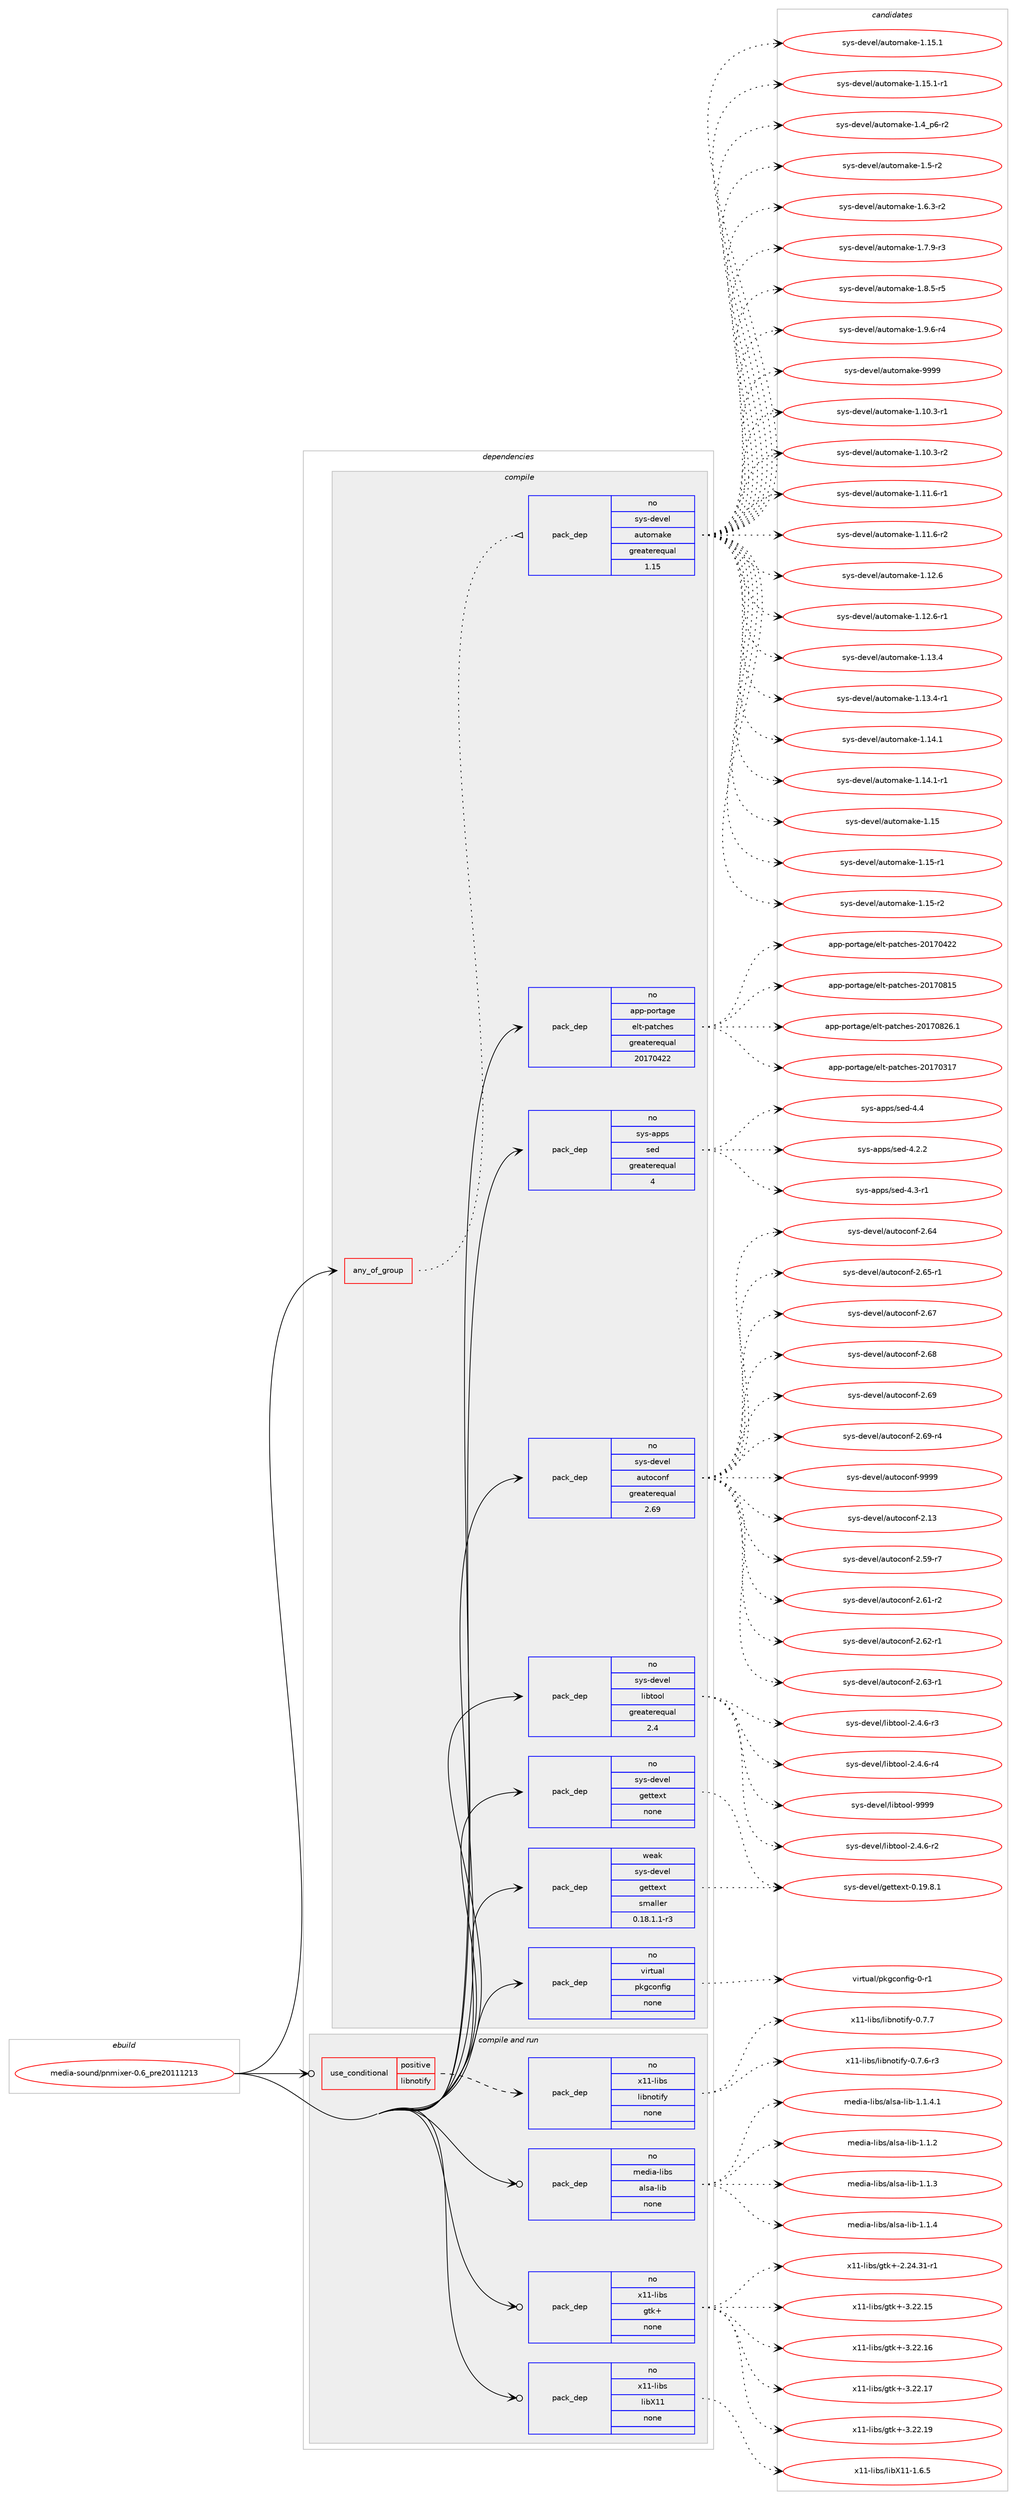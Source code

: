 digraph prolog {

# *************
# Graph options
# *************

newrank=true;
concentrate=true;
compound=true;
graph [rankdir=LR,fontname=Helvetica,fontsize=10,ranksep=1.5];#, ranksep=2.5, nodesep=0.2];
edge  [arrowhead=vee];
node  [fontname=Helvetica,fontsize=10];

# **********
# The ebuild
# **********

subgraph cluster_leftcol {
color=gray;
rank=same;
label=<<i>ebuild</i>>;
id [label="media-sound/pnmixer-0.6_pre20111213", color=red, width=4, href="../media-sound/pnmixer-0.6_pre20111213.svg"];
}

# ****************
# The dependencies
# ****************

subgraph cluster_midcol {
color=gray;
label=<<i>dependencies</i>>;
subgraph cluster_compile {
fillcolor="#eeeeee";
style=filled;
label=<<i>compile</i>>;
subgraph any6063 {
dependency384950 [label=<<TABLE BORDER="0" CELLBORDER="1" CELLSPACING="0" CELLPADDING="4"><TR><TD CELLPADDING="10">any_of_group</TD></TR></TABLE>>, shape=none, color=red];subgraph pack284311 {
dependency384951 [label=<<TABLE BORDER="0" CELLBORDER="1" CELLSPACING="0" CELLPADDING="4" WIDTH="220"><TR><TD ROWSPAN="6" CELLPADDING="30">pack_dep</TD></TR><TR><TD WIDTH="110">no</TD></TR><TR><TD>sys-devel</TD></TR><TR><TD>automake</TD></TR><TR><TD>greaterequal</TD></TR><TR><TD>1.15</TD></TR></TABLE>>, shape=none, color=blue];
}
dependency384950:e -> dependency384951:w [weight=20,style="dotted",arrowhead="oinv"];
}
id:e -> dependency384950:w [weight=20,style="solid",arrowhead="vee"];
subgraph pack284312 {
dependency384952 [label=<<TABLE BORDER="0" CELLBORDER="1" CELLSPACING="0" CELLPADDING="4" WIDTH="220"><TR><TD ROWSPAN="6" CELLPADDING="30">pack_dep</TD></TR><TR><TD WIDTH="110">no</TD></TR><TR><TD>app-portage</TD></TR><TR><TD>elt-patches</TD></TR><TR><TD>greaterequal</TD></TR><TR><TD>20170422</TD></TR></TABLE>>, shape=none, color=blue];
}
id:e -> dependency384952:w [weight=20,style="solid",arrowhead="vee"];
subgraph pack284313 {
dependency384953 [label=<<TABLE BORDER="0" CELLBORDER="1" CELLSPACING="0" CELLPADDING="4" WIDTH="220"><TR><TD ROWSPAN="6" CELLPADDING="30">pack_dep</TD></TR><TR><TD WIDTH="110">no</TD></TR><TR><TD>sys-apps</TD></TR><TR><TD>sed</TD></TR><TR><TD>greaterequal</TD></TR><TR><TD>4</TD></TR></TABLE>>, shape=none, color=blue];
}
id:e -> dependency384953:w [weight=20,style="solid",arrowhead="vee"];
subgraph pack284314 {
dependency384954 [label=<<TABLE BORDER="0" CELLBORDER="1" CELLSPACING="0" CELLPADDING="4" WIDTH="220"><TR><TD ROWSPAN="6" CELLPADDING="30">pack_dep</TD></TR><TR><TD WIDTH="110">no</TD></TR><TR><TD>sys-devel</TD></TR><TR><TD>autoconf</TD></TR><TR><TD>greaterequal</TD></TR><TR><TD>2.69</TD></TR></TABLE>>, shape=none, color=blue];
}
id:e -> dependency384954:w [weight=20,style="solid",arrowhead="vee"];
subgraph pack284315 {
dependency384955 [label=<<TABLE BORDER="0" CELLBORDER="1" CELLSPACING="0" CELLPADDING="4" WIDTH="220"><TR><TD ROWSPAN="6" CELLPADDING="30">pack_dep</TD></TR><TR><TD WIDTH="110">no</TD></TR><TR><TD>sys-devel</TD></TR><TR><TD>gettext</TD></TR><TR><TD>none</TD></TR><TR><TD></TD></TR></TABLE>>, shape=none, color=blue];
}
id:e -> dependency384955:w [weight=20,style="solid",arrowhead="vee"];
subgraph pack284316 {
dependency384956 [label=<<TABLE BORDER="0" CELLBORDER="1" CELLSPACING="0" CELLPADDING="4" WIDTH="220"><TR><TD ROWSPAN="6" CELLPADDING="30">pack_dep</TD></TR><TR><TD WIDTH="110">no</TD></TR><TR><TD>sys-devel</TD></TR><TR><TD>libtool</TD></TR><TR><TD>greaterequal</TD></TR><TR><TD>2.4</TD></TR></TABLE>>, shape=none, color=blue];
}
id:e -> dependency384956:w [weight=20,style="solid",arrowhead="vee"];
subgraph pack284317 {
dependency384957 [label=<<TABLE BORDER="0" CELLBORDER="1" CELLSPACING="0" CELLPADDING="4" WIDTH="220"><TR><TD ROWSPAN="6" CELLPADDING="30">pack_dep</TD></TR><TR><TD WIDTH="110">no</TD></TR><TR><TD>virtual</TD></TR><TR><TD>pkgconfig</TD></TR><TR><TD>none</TD></TR><TR><TD></TD></TR></TABLE>>, shape=none, color=blue];
}
id:e -> dependency384957:w [weight=20,style="solid",arrowhead="vee"];
subgraph pack284318 {
dependency384958 [label=<<TABLE BORDER="0" CELLBORDER="1" CELLSPACING="0" CELLPADDING="4" WIDTH="220"><TR><TD ROWSPAN="6" CELLPADDING="30">pack_dep</TD></TR><TR><TD WIDTH="110">weak</TD></TR><TR><TD>sys-devel</TD></TR><TR><TD>gettext</TD></TR><TR><TD>smaller</TD></TR><TR><TD>0.18.1.1-r3</TD></TR></TABLE>>, shape=none, color=blue];
}
id:e -> dependency384958:w [weight=20,style="solid",arrowhead="vee"];
}
subgraph cluster_compileandrun {
fillcolor="#eeeeee";
style=filled;
label=<<i>compile and run</i>>;
subgraph cond94413 {
dependency384959 [label=<<TABLE BORDER="0" CELLBORDER="1" CELLSPACING="0" CELLPADDING="4"><TR><TD ROWSPAN="3" CELLPADDING="10">use_conditional</TD></TR><TR><TD>positive</TD></TR><TR><TD>libnotify</TD></TR></TABLE>>, shape=none, color=red];
subgraph pack284319 {
dependency384960 [label=<<TABLE BORDER="0" CELLBORDER="1" CELLSPACING="0" CELLPADDING="4" WIDTH="220"><TR><TD ROWSPAN="6" CELLPADDING="30">pack_dep</TD></TR><TR><TD WIDTH="110">no</TD></TR><TR><TD>x11-libs</TD></TR><TR><TD>libnotify</TD></TR><TR><TD>none</TD></TR><TR><TD></TD></TR></TABLE>>, shape=none, color=blue];
}
dependency384959:e -> dependency384960:w [weight=20,style="dashed",arrowhead="vee"];
}
id:e -> dependency384959:w [weight=20,style="solid",arrowhead="odotvee"];
subgraph pack284320 {
dependency384961 [label=<<TABLE BORDER="0" CELLBORDER="1" CELLSPACING="0" CELLPADDING="4" WIDTH="220"><TR><TD ROWSPAN="6" CELLPADDING="30">pack_dep</TD></TR><TR><TD WIDTH="110">no</TD></TR><TR><TD>media-libs</TD></TR><TR><TD>alsa-lib</TD></TR><TR><TD>none</TD></TR><TR><TD></TD></TR></TABLE>>, shape=none, color=blue];
}
id:e -> dependency384961:w [weight=20,style="solid",arrowhead="odotvee"];
subgraph pack284321 {
dependency384962 [label=<<TABLE BORDER="0" CELLBORDER="1" CELLSPACING="0" CELLPADDING="4" WIDTH="220"><TR><TD ROWSPAN="6" CELLPADDING="30">pack_dep</TD></TR><TR><TD WIDTH="110">no</TD></TR><TR><TD>x11-libs</TD></TR><TR><TD>gtk+</TD></TR><TR><TD>none</TD></TR><TR><TD></TD></TR></TABLE>>, shape=none, color=blue];
}
id:e -> dependency384962:w [weight=20,style="solid",arrowhead="odotvee"];
subgraph pack284322 {
dependency384963 [label=<<TABLE BORDER="0" CELLBORDER="1" CELLSPACING="0" CELLPADDING="4" WIDTH="220"><TR><TD ROWSPAN="6" CELLPADDING="30">pack_dep</TD></TR><TR><TD WIDTH="110">no</TD></TR><TR><TD>x11-libs</TD></TR><TR><TD>libX11</TD></TR><TR><TD>none</TD></TR><TR><TD></TD></TR></TABLE>>, shape=none, color=blue];
}
id:e -> dependency384963:w [weight=20,style="solid",arrowhead="odotvee"];
}
subgraph cluster_run {
fillcolor="#eeeeee";
style=filled;
label=<<i>run</i>>;
}
}

# **************
# The candidates
# **************

subgraph cluster_choices {
rank=same;
color=gray;
label=<<i>candidates</i>>;

subgraph choice284311 {
color=black;
nodesep=1;
choice11512111545100101118101108479711711611110997107101454946494846514511449 [label="sys-devel/automake-1.10.3-r1", color=red, width=4,href="../sys-devel/automake-1.10.3-r1.svg"];
choice11512111545100101118101108479711711611110997107101454946494846514511450 [label="sys-devel/automake-1.10.3-r2", color=red, width=4,href="../sys-devel/automake-1.10.3-r2.svg"];
choice11512111545100101118101108479711711611110997107101454946494946544511449 [label="sys-devel/automake-1.11.6-r1", color=red, width=4,href="../sys-devel/automake-1.11.6-r1.svg"];
choice11512111545100101118101108479711711611110997107101454946494946544511450 [label="sys-devel/automake-1.11.6-r2", color=red, width=4,href="../sys-devel/automake-1.11.6-r2.svg"];
choice1151211154510010111810110847971171161111099710710145494649504654 [label="sys-devel/automake-1.12.6", color=red, width=4,href="../sys-devel/automake-1.12.6.svg"];
choice11512111545100101118101108479711711611110997107101454946495046544511449 [label="sys-devel/automake-1.12.6-r1", color=red, width=4,href="../sys-devel/automake-1.12.6-r1.svg"];
choice1151211154510010111810110847971171161111099710710145494649514652 [label="sys-devel/automake-1.13.4", color=red, width=4,href="../sys-devel/automake-1.13.4.svg"];
choice11512111545100101118101108479711711611110997107101454946495146524511449 [label="sys-devel/automake-1.13.4-r1", color=red, width=4,href="../sys-devel/automake-1.13.4-r1.svg"];
choice1151211154510010111810110847971171161111099710710145494649524649 [label="sys-devel/automake-1.14.1", color=red, width=4,href="../sys-devel/automake-1.14.1.svg"];
choice11512111545100101118101108479711711611110997107101454946495246494511449 [label="sys-devel/automake-1.14.1-r1", color=red, width=4,href="../sys-devel/automake-1.14.1-r1.svg"];
choice115121115451001011181011084797117116111109971071014549464953 [label="sys-devel/automake-1.15", color=red, width=4,href="../sys-devel/automake-1.15.svg"];
choice1151211154510010111810110847971171161111099710710145494649534511449 [label="sys-devel/automake-1.15-r1", color=red, width=4,href="../sys-devel/automake-1.15-r1.svg"];
choice1151211154510010111810110847971171161111099710710145494649534511450 [label="sys-devel/automake-1.15-r2", color=red, width=4,href="../sys-devel/automake-1.15-r2.svg"];
choice1151211154510010111810110847971171161111099710710145494649534649 [label="sys-devel/automake-1.15.1", color=red, width=4,href="../sys-devel/automake-1.15.1.svg"];
choice11512111545100101118101108479711711611110997107101454946495346494511449 [label="sys-devel/automake-1.15.1-r1", color=red, width=4,href="../sys-devel/automake-1.15.1-r1.svg"];
choice115121115451001011181011084797117116111109971071014549465295112544511450 [label="sys-devel/automake-1.4_p6-r2", color=red, width=4,href="../sys-devel/automake-1.4_p6-r2.svg"];
choice11512111545100101118101108479711711611110997107101454946534511450 [label="sys-devel/automake-1.5-r2", color=red, width=4,href="../sys-devel/automake-1.5-r2.svg"];
choice115121115451001011181011084797117116111109971071014549465446514511450 [label="sys-devel/automake-1.6.3-r2", color=red, width=4,href="../sys-devel/automake-1.6.3-r2.svg"];
choice115121115451001011181011084797117116111109971071014549465546574511451 [label="sys-devel/automake-1.7.9-r3", color=red, width=4,href="../sys-devel/automake-1.7.9-r3.svg"];
choice115121115451001011181011084797117116111109971071014549465646534511453 [label="sys-devel/automake-1.8.5-r5", color=red, width=4,href="../sys-devel/automake-1.8.5-r5.svg"];
choice115121115451001011181011084797117116111109971071014549465746544511452 [label="sys-devel/automake-1.9.6-r4", color=red, width=4,href="../sys-devel/automake-1.9.6-r4.svg"];
choice115121115451001011181011084797117116111109971071014557575757 [label="sys-devel/automake-9999", color=red, width=4,href="../sys-devel/automake-9999.svg"];
dependency384951:e -> choice11512111545100101118101108479711711611110997107101454946494846514511449:w [style=dotted,weight="100"];
dependency384951:e -> choice11512111545100101118101108479711711611110997107101454946494846514511450:w [style=dotted,weight="100"];
dependency384951:e -> choice11512111545100101118101108479711711611110997107101454946494946544511449:w [style=dotted,weight="100"];
dependency384951:e -> choice11512111545100101118101108479711711611110997107101454946494946544511450:w [style=dotted,weight="100"];
dependency384951:e -> choice1151211154510010111810110847971171161111099710710145494649504654:w [style=dotted,weight="100"];
dependency384951:e -> choice11512111545100101118101108479711711611110997107101454946495046544511449:w [style=dotted,weight="100"];
dependency384951:e -> choice1151211154510010111810110847971171161111099710710145494649514652:w [style=dotted,weight="100"];
dependency384951:e -> choice11512111545100101118101108479711711611110997107101454946495146524511449:w [style=dotted,weight="100"];
dependency384951:e -> choice1151211154510010111810110847971171161111099710710145494649524649:w [style=dotted,weight="100"];
dependency384951:e -> choice11512111545100101118101108479711711611110997107101454946495246494511449:w [style=dotted,weight="100"];
dependency384951:e -> choice115121115451001011181011084797117116111109971071014549464953:w [style=dotted,weight="100"];
dependency384951:e -> choice1151211154510010111810110847971171161111099710710145494649534511449:w [style=dotted,weight="100"];
dependency384951:e -> choice1151211154510010111810110847971171161111099710710145494649534511450:w [style=dotted,weight="100"];
dependency384951:e -> choice1151211154510010111810110847971171161111099710710145494649534649:w [style=dotted,weight="100"];
dependency384951:e -> choice11512111545100101118101108479711711611110997107101454946495346494511449:w [style=dotted,weight="100"];
dependency384951:e -> choice115121115451001011181011084797117116111109971071014549465295112544511450:w [style=dotted,weight="100"];
dependency384951:e -> choice11512111545100101118101108479711711611110997107101454946534511450:w [style=dotted,weight="100"];
dependency384951:e -> choice115121115451001011181011084797117116111109971071014549465446514511450:w [style=dotted,weight="100"];
dependency384951:e -> choice115121115451001011181011084797117116111109971071014549465546574511451:w [style=dotted,weight="100"];
dependency384951:e -> choice115121115451001011181011084797117116111109971071014549465646534511453:w [style=dotted,weight="100"];
dependency384951:e -> choice115121115451001011181011084797117116111109971071014549465746544511452:w [style=dotted,weight="100"];
dependency384951:e -> choice115121115451001011181011084797117116111109971071014557575757:w [style=dotted,weight="100"];
}
subgraph choice284312 {
color=black;
nodesep=1;
choice97112112451121111141169710310147101108116451129711699104101115455048495548514955 [label="app-portage/elt-patches-20170317", color=red, width=4,href="../app-portage/elt-patches-20170317.svg"];
choice97112112451121111141169710310147101108116451129711699104101115455048495548525050 [label="app-portage/elt-patches-20170422", color=red, width=4,href="../app-portage/elt-patches-20170422.svg"];
choice97112112451121111141169710310147101108116451129711699104101115455048495548564953 [label="app-portage/elt-patches-20170815", color=red, width=4,href="../app-portage/elt-patches-20170815.svg"];
choice971121124511211111411697103101471011081164511297116991041011154550484955485650544649 [label="app-portage/elt-patches-20170826.1", color=red, width=4,href="../app-portage/elt-patches-20170826.1.svg"];
dependency384952:e -> choice97112112451121111141169710310147101108116451129711699104101115455048495548514955:w [style=dotted,weight="100"];
dependency384952:e -> choice97112112451121111141169710310147101108116451129711699104101115455048495548525050:w [style=dotted,weight="100"];
dependency384952:e -> choice97112112451121111141169710310147101108116451129711699104101115455048495548564953:w [style=dotted,weight="100"];
dependency384952:e -> choice971121124511211111411697103101471011081164511297116991041011154550484955485650544649:w [style=dotted,weight="100"];
}
subgraph choice284313 {
color=black;
nodesep=1;
choice115121115459711211211547115101100455246504650 [label="sys-apps/sed-4.2.2", color=red, width=4,href="../sys-apps/sed-4.2.2.svg"];
choice115121115459711211211547115101100455246514511449 [label="sys-apps/sed-4.3-r1", color=red, width=4,href="../sys-apps/sed-4.3-r1.svg"];
choice11512111545971121121154711510110045524652 [label="sys-apps/sed-4.4", color=red, width=4,href="../sys-apps/sed-4.4.svg"];
dependency384953:e -> choice115121115459711211211547115101100455246504650:w [style=dotted,weight="100"];
dependency384953:e -> choice115121115459711211211547115101100455246514511449:w [style=dotted,weight="100"];
dependency384953:e -> choice11512111545971121121154711510110045524652:w [style=dotted,weight="100"];
}
subgraph choice284314 {
color=black;
nodesep=1;
choice115121115451001011181011084797117116111991111101024550464951 [label="sys-devel/autoconf-2.13", color=red, width=4,href="../sys-devel/autoconf-2.13.svg"];
choice1151211154510010111810110847971171161119911111010245504653574511455 [label="sys-devel/autoconf-2.59-r7", color=red, width=4,href="../sys-devel/autoconf-2.59-r7.svg"];
choice1151211154510010111810110847971171161119911111010245504654494511450 [label="sys-devel/autoconf-2.61-r2", color=red, width=4,href="../sys-devel/autoconf-2.61-r2.svg"];
choice1151211154510010111810110847971171161119911111010245504654504511449 [label="sys-devel/autoconf-2.62-r1", color=red, width=4,href="../sys-devel/autoconf-2.62-r1.svg"];
choice1151211154510010111810110847971171161119911111010245504654514511449 [label="sys-devel/autoconf-2.63-r1", color=red, width=4,href="../sys-devel/autoconf-2.63-r1.svg"];
choice115121115451001011181011084797117116111991111101024550465452 [label="sys-devel/autoconf-2.64", color=red, width=4,href="../sys-devel/autoconf-2.64.svg"];
choice1151211154510010111810110847971171161119911111010245504654534511449 [label="sys-devel/autoconf-2.65-r1", color=red, width=4,href="../sys-devel/autoconf-2.65-r1.svg"];
choice115121115451001011181011084797117116111991111101024550465455 [label="sys-devel/autoconf-2.67", color=red, width=4,href="../sys-devel/autoconf-2.67.svg"];
choice115121115451001011181011084797117116111991111101024550465456 [label="sys-devel/autoconf-2.68", color=red, width=4,href="../sys-devel/autoconf-2.68.svg"];
choice115121115451001011181011084797117116111991111101024550465457 [label="sys-devel/autoconf-2.69", color=red, width=4,href="../sys-devel/autoconf-2.69.svg"];
choice1151211154510010111810110847971171161119911111010245504654574511452 [label="sys-devel/autoconf-2.69-r4", color=red, width=4,href="../sys-devel/autoconf-2.69-r4.svg"];
choice115121115451001011181011084797117116111991111101024557575757 [label="sys-devel/autoconf-9999", color=red, width=4,href="../sys-devel/autoconf-9999.svg"];
dependency384954:e -> choice115121115451001011181011084797117116111991111101024550464951:w [style=dotted,weight="100"];
dependency384954:e -> choice1151211154510010111810110847971171161119911111010245504653574511455:w [style=dotted,weight="100"];
dependency384954:e -> choice1151211154510010111810110847971171161119911111010245504654494511450:w [style=dotted,weight="100"];
dependency384954:e -> choice1151211154510010111810110847971171161119911111010245504654504511449:w [style=dotted,weight="100"];
dependency384954:e -> choice1151211154510010111810110847971171161119911111010245504654514511449:w [style=dotted,weight="100"];
dependency384954:e -> choice115121115451001011181011084797117116111991111101024550465452:w [style=dotted,weight="100"];
dependency384954:e -> choice1151211154510010111810110847971171161119911111010245504654534511449:w [style=dotted,weight="100"];
dependency384954:e -> choice115121115451001011181011084797117116111991111101024550465455:w [style=dotted,weight="100"];
dependency384954:e -> choice115121115451001011181011084797117116111991111101024550465456:w [style=dotted,weight="100"];
dependency384954:e -> choice115121115451001011181011084797117116111991111101024550465457:w [style=dotted,weight="100"];
dependency384954:e -> choice1151211154510010111810110847971171161119911111010245504654574511452:w [style=dotted,weight="100"];
dependency384954:e -> choice115121115451001011181011084797117116111991111101024557575757:w [style=dotted,weight="100"];
}
subgraph choice284315 {
color=black;
nodesep=1;
choice1151211154510010111810110847103101116116101120116454846495746564649 [label="sys-devel/gettext-0.19.8.1", color=red, width=4,href="../sys-devel/gettext-0.19.8.1.svg"];
dependency384955:e -> choice1151211154510010111810110847103101116116101120116454846495746564649:w [style=dotted,weight="100"];
}
subgraph choice284316 {
color=black;
nodesep=1;
choice1151211154510010111810110847108105981161111111084550465246544511450 [label="sys-devel/libtool-2.4.6-r2", color=red, width=4,href="../sys-devel/libtool-2.4.6-r2.svg"];
choice1151211154510010111810110847108105981161111111084550465246544511451 [label="sys-devel/libtool-2.4.6-r3", color=red, width=4,href="../sys-devel/libtool-2.4.6-r3.svg"];
choice1151211154510010111810110847108105981161111111084550465246544511452 [label="sys-devel/libtool-2.4.6-r4", color=red, width=4,href="../sys-devel/libtool-2.4.6-r4.svg"];
choice1151211154510010111810110847108105981161111111084557575757 [label="sys-devel/libtool-9999", color=red, width=4,href="../sys-devel/libtool-9999.svg"];
dependency384956:e -> choice1151211154510010111810110847108105981161111111084550465246544511450:w [style=dotted,weight="100"];
dependency384956:e -> choice1151211154510010111810110847108105981161111111084550465246544511451:w [style=dotted,weight="100"];
dependency384956:e -> choice1151211154510010111810110847108105981161111111084550465246544511452:w [style=dotted,weight="100"];
dependency384956:e -> choice1151211154510010111810110847108105981161111111084557575757:w [style=dotted,weight="100"];
}
subgraph choice284317 {
color=black;
nodesep=1;
choice11810511411611797108471121071039911111010210510345484511449 [label="virtual/pkgconfig-0-r1", color=red, width=4,href="../virtual/pkgconfig-0-r1.svg"];
dependency384957:e -> choice11810511411611797108471121071039911111010210510345484511449:w [style=dotted,weight="100"];
}
subgraph choice284318 {
color=black;
nodesep=1;
choice1151211154510010111810110847103101116116101120116454846495746564649 [label="sys-devel/gettext-0.19.8.1", color=red, width=4,href="../sys-devel/gettext-0.19.8.1.svg"];
dependency384958:e -> choice1151211154510010111810110847103101116116101120116454846495746564649:w [style=dotted,weight="100"];
}
subgraph choice284319 {
color=black;
nodesep=1;
choice1204949451081059811547108105981101111161051021214548465546544511451 [label="x11-libs/libnotify-0.7.6-r3", color=red, width=4,href="../x11-libs/libnotify-0.7.6-r3.svg"];
choice120494945108105981154710810598110111116105102121454846554655 [label="x11-libs/libnotify-0.7.7", color=red, width=4,href="../x11-libs/libnotify-0.7.7.svg"];
dependency384960:e -> choice1204949451081059811547108105981101111161051021214548465546544511451:w [style=dotted,weight="100"];
dependency384960:e -> choice120494945108105981154710810598110111116105102121454846554655:w [style=dotted,weight="100"];
}
subgraph choice284320 {
color=black;
nodesep=1;
choice1091011001059745108105981154797108115974510810598454946494650 [label="media-libs/alsa-lib-1.1.2", color=red, width=4,href="../media-libs/alsa-lib-1.1.2.svg"];
choice1091011001059745108105981154797108115974510810598454946494651 [label="media-libs/alsa-lib-1.1.3", color=red, width=4,href="../media-libs/alsa-lib-1.1.3.svg"];
choice1091011001059745108105981154797108115974510810598454946494652 [label="media-libs/alsa-lib-1.1.4", color=red, width=4,href="../media-libs/alsa-lib-1.1.4.svg"];
choice10910110010597451081059811547971081159745108105984549464946524649 [label="media-libs/alsa-lib-1.1.4.1", color=red, width=4,href="../media-libs/alsa-lib-1.1.4.1.svg"];
dependency384961:e -> choice1091011001059745108105981154797108115974510810598454946494650:w [style=dotted,weight="100"];
dependency384961:e -> choice1091011001059745108105981154797108115974510810598454946494651:w [style=dotted,weight="100"];
dependency384961:e -> choice1091011001059745108105981154797108115974510810598454946494652:w [style=dotted,weight="100"];
dependency384961:e -> choice10910110010597451081059811547971081159745108105984549464946524649:w [style=dotted,weight="100"];
}
subgraph choice284321 {
color=black;
nodesep=1;
choice12049494510810598115471031161074345504650524651494511449 [label="x11-libs/gtk+-2.24.31-r1", color=red, width=4,href="../x11-libs/gtk+-2.24.31-r1.svg"];
choice1204949451081059811547103116107434551465050464953 [label="x11-libs/gtk+-3.22.15", color=red, width=4,href="../x11-libs/gtk+-3.22.15.svg"];
choice1204949451081059811547103116107434551465050464954 [label="x11-libs/gtk+-3.22.16", color=red, width=4,href="../x11-libs/gtk+-3.22.16.svg"];
choice1204949451081059811547103116107434551465050464955 [label="x11-libs/gtk+-3.22.17", color=red, width=4,href="../x11-libs/gtk+-3.22.17.svg"];
choice1204949451081059811547103116107434551465050464957 [label="x11-libs/gtk+-3.22.19", color=red, width=4,href="../x11-libs/gtk+-3.22.19.svg"];
dependency384962:e -> choice12049494510810598115471031161074345504650524651494511449:w [style=dotted,weight="100"];
dependency384962:e -> choice1204949451081059811547103116107434551465050464953:w [style=dotted,weight="100"];
dependency384962:e -> choice1204949451081059811547103116107434551465050464954:w [style=dotted,weight="100"];
dependency384962:e -> choice1204949451081059811547103116107434551465050464955:w [style=dotted,weight="100"];
dependency384962:e -> choice1204949451081059811547103116107434551465050464957:w [style=dotted,weight="100"];
}
subgraph choice284322 {
color=black;
nodesep=1;
choice120494945108105981154710810598884949454946544653 [label="x11-libs/libX11-1.6.5", color=red, width=4,href="../x11-libs/libX11-1.6.5.svg"];
dependency384963:e -> choice120494945108105981154710810598884949454946544653:w [style=dotted,weight="100"];
}
}

}

